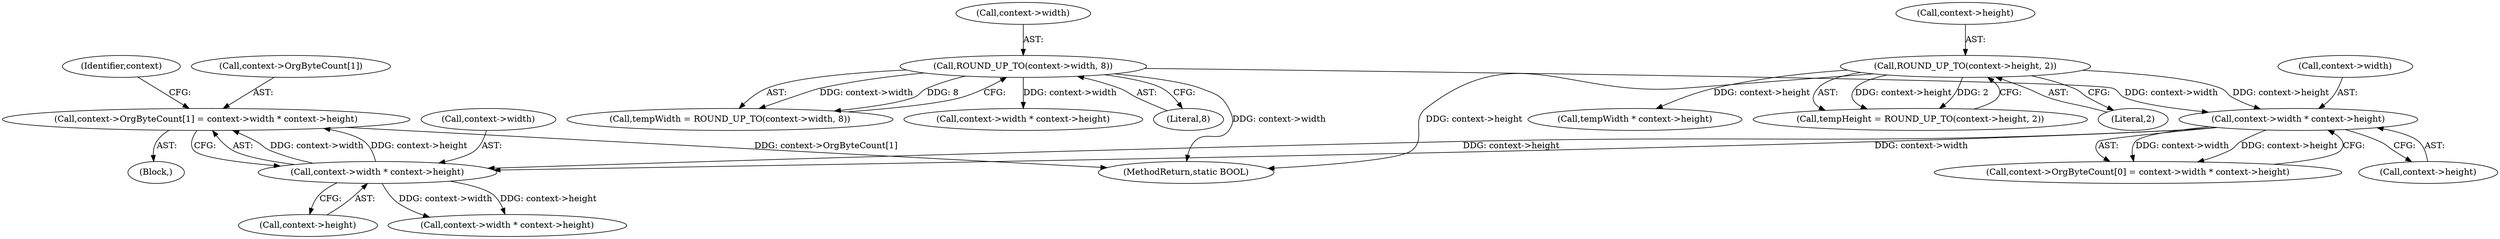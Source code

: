 digraph "0_FreeRDP_d1112c279bd1a327e8e4d0b5f371458bf2579659_3@integer" {
"1000248" [label="(Call,context->OrgByteCount[1] = context->width * context->height)"];
"1000254" [label="(Call,context->width * context->height)"];
"1000241" [label="(Call,context->width * context->height)"];
"1000110" [label="(Call,ROUND_UP_TO(context->width, 8))"];
"1000117" [label="(Call,ROUND_UP_TO(context->height, 2))"];
"1000255" [label="(Call,context->width)"];
"1000258" [label="(Call,context->height)"];
"1000241" [label="(Call,context->width * context->height)"];
"1000267" [label="(Call,context->width * context->height)"];
"1000226" [label="(Call,context->width * context->height)"];
"1000254" [label="(Call,context->width * context->height)"];
"1000114" [label="(Literal,8)"];
"1000118" [label="(Call,context->height)"];
"1000264" [label="(Identifier,context)"];
"1000115" [label="(Call,tempHeight = ROUND_UP_TO(context->height, 2))"];
"1000110" [label="(Call,ROUND_UP_TO(context->width, 8))"];
"1000234" [label="(Block,)"];
"1000108" [label="(Call,tempWidth = ROUND_UP_TO(context->width, 8))"];
"1000248" [label="(Call,context->OrgByteCount[1] = context->width * context->height)"];
"1000117" [label="(Call,ROUND_UP_TO(context->height, 2))"];
"1000318" [label="(MethodReturn,static BOOL)"];
"1000249" [label="(Call,context->OrgByteCount[1])"];
"1000121" [label="(Literal,2)"];
"1000111" [label="(Call,context->width)"];
"1000235" [label="(Call,context->OrgByteCount[0] = context->width * context->height)"];
"1000245" [label="(Call,context->height)"];
"1000242" [label="(Call,context->width)"];
"1000193" [label="(Call,tempWidth * context->height)"];
"1000248" -> "1000234"  [label="AST: "];
"1000248" -> "1000254"  [label="CFG: "];
"1000249" -> "1000248"  [label="AST: "];
"1000254" -> "1000248"  [label="AST: "];
"1000264" -> "1000248"  [label="CFG: "];
"1000248" -> "1000318"  [label="DDG: context->OrgByteCount[1]"];
"1000254" -> "1000248"  [label="DDG: context->width"];
"1000254" -> "1000248"  [label="DDG: context->height"];
"1000254" -> "1000258"  [label="CFG: "];
"1000255" -> "1000254"  [label="AST: "];
"1000258" -> "1000254"  [label="AST: "];
"1000241" -> "1000254"  [label="DDG: context->width"];
"1000241" -> "1000254"  [label="DDG: context->height"];
"1000254" -> "1000267"  [label="DDG: context->width"];
"1000254" -> "1000267"  [label="DDG: context->height"];
"1000241" -> "1000235"  [label="AST: "];
"1000241" -> "1000245"  [label="CFG: "];
"1000242" -> "1000241"  [label="AST: "];
"1000245" -> "1000241"  [label="AST: "];
"1000235" -> "1000241"  [label="CFG: "];
"1000241" -> "1000235"  [label="DDG: context->width"];
"1000241" -> "1000235"  [label="DDG: context->height"];
"1000110" -> "1000241"  [label="DDG: context->width"];
"1000117" -> "1000241"  [label="DDG: context->height"];
"1000110" -> "1000108"  [label="AST: "];
"1000110" -> "1000114"  [label="CFG: "];
"1000111" -> "1000110"  [label="AST: "];
"1000114" -> "1000110"  [label="AST: "];
"1000108" -> "1000110"  [label="CFG: "];
"1000110" -> "1000318"  [label="DDG: context->width"];
"1000110" -> "1000108"  [label="DDG: context->width"];
"1000110" -> "1000108"  [label="DDG: 8"];
"1000110" -> "1000226"  [label="DDG: context->width"];
"1000117" -> "1000115"  [label="AST: "];
"1000117" -> "1000121"  [label="CFG: "];
"1000118" -> "1000117"  [label="AST: "];
"1000121" -> "1000117"  [label="AST: "];
"1000115" -> "1000117"  [label="CFG: "];
"1000117" -> "1000318"  [label="DDG: context->height"];
"1000117" -> "1000115"  [label="DDG: context->height"];
"1000117" -> "1000115"  [label="DDG: 2"];
"1000117" -> "1000193"  [label="DDG: context->height"];
}
